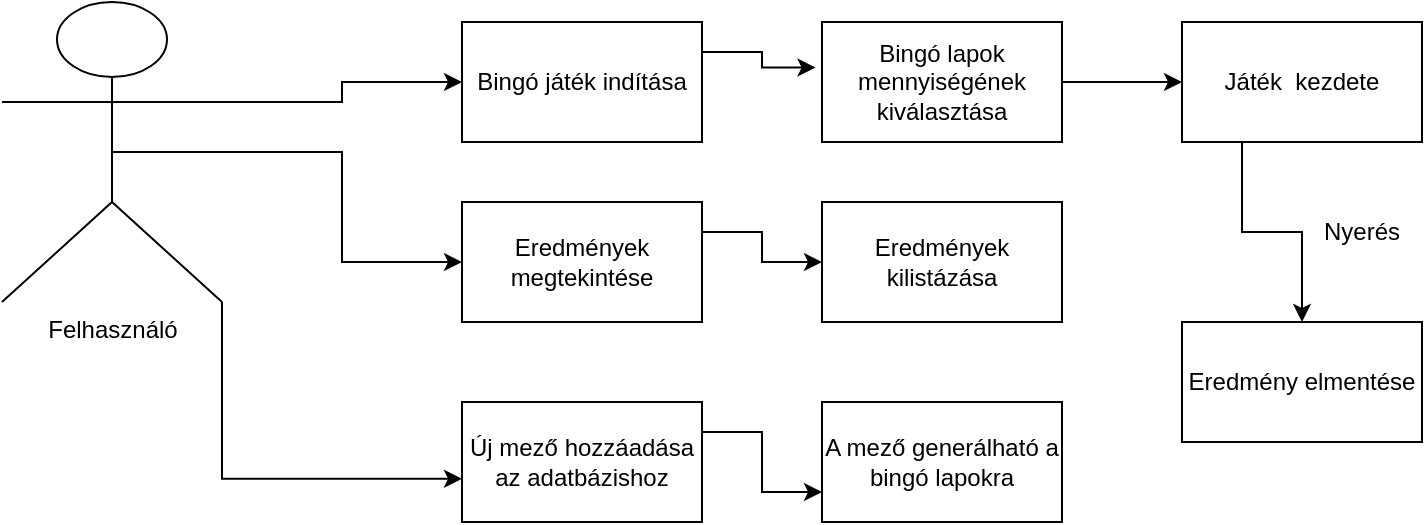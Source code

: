 <mxfile version="21.2.8" type="device">
  <diagram name="1 oldal" id="d2MzIyj5QgMQAOa_S2GP">
    <mxGraphModel dx="1050" dy="621" grid="1" gridSize="10" guides="1" tooltips="1" connect="1" arrows="1" fold="1" page="1" pageScale="1" pageWidth="827" pageHeight="1169" math="0" shadow="0">
      <root>
        <mxCell id="0" />
        <mxCell id="1" parent="0" />
        <mxCell id="7ROK8lLIlof5g8sGapEx-4" style="edgeStyle=orthogonalEdgeStyle;rounded=0;orthogonalLoop=1;jettySize=auto;html=1;exitX=1;exitY=0.333;exitDx=0;exitDy=0;exitPerimeter=0;entryX=0;entryY=0.5;entryDx=0;entryDy=0;" edge="1" parent="1" source="nPTxjnrechanDM66aZGd-1" target="7ROK8lLIlof5g8sGapEx-1">
          <mxGeometry relative="1" as="geometry" />
        </mxCell>
        <mxCell id="7ROK8lLIlof5g8sGapEx-12" style="edgeStyle=orthogonalEdgeStyle;rounded=0;orthogonalLoop=1;jettySize=auto;html=1;exitX=0.5;exitY=0.5;exitDx=0;exitDy=0;exitPerimeter=0;entryX=0;entryY=0.5;entryDx=0;entryDy=0;" edge="1" parent="1" source="nPTxjnrechanDM66aZGd-1" target="7ROK8lLIlof5g8sGapEx-10">
          <mxGeometry relative="1" as="geometry" />
        </mxCell>
        <mxCell id="7ROK8lLIlof5g8sGapEx-15" style="edgeStyle=orthogonalEdgeStyle;rounded=0;orthogonalLoop=1;jettySize=auto;html=1;exitX=1;exitY=1;exitDx=0;exitDy=0;exitPerimeter=0;entryX=0;entryY=0.64;entryDx=0;entryDy=0;entryPerimeter=0;" edge="1" parent="1" source="nPTxjnrechanDM66aZGd-1" target="7ROK8lLIlof5g8sGapEx-14">
          <mxGeometry relative="1" as="geometry" />
        </mxCell>
        <mxCell id="nPTxjnrechanDM66aZGd-1" value="Felhasználó&lt;br&gt;" style="shape=umlActor;verticalLabelPosition=bottom;verticalAlign=top;html=1;outlineConnect=0;" parent="1" vertex="1">
          <mxGeometry x="40" y="120" width="110" height="150" as="geometry" />
        </mxCell>
        <mxCell id="7ROK8lLIlof5g8sGapEx-5" style="edgeStyle=orthogonalEdgeStyle;rounded=0;orthogonalLoop=1;jettySize=auto;html=1;exitX=1;exitY=0.25;exitDx=0;exitDy=0;entryX=-0.027;entryY=0.38;entryDx=0;entryDy=0;entryPerimeter=0;" edge="1" parent="1" source="7ROK8lLIlof5g8sGapEx-1" target="7ROK8lLIlof5g8sGapEx-2">
          <mxGeometry relative="1" as="geometry" />
        </mxCell>
        <mxCell id="7ROK8lLIlof5g8sGapEx-1" value="Bingó játék indítása" style="rounded=0;whiteSpace=wrap;html=1;" vertex="1" parent="1">
          <mxGeometry x="270" y="130" width="120" height="60" as="geometry" />
        </mxCell>
        <mxCell id="7ROK8lLIlof5g8sGapEx-6" style="edgeStyle=orthogonalEdgeStyle;rounded=0;orthogonalLoop=1;jettySize=auto;html=1;exitX=1;exitY=0.5;exitDx=0;exitDy=0;entryX=0;entryY=0.5;entryDx=0;entryDy=0;" edge="1" parent="1" source="7ROK8lLIlof5g8sGapEx-2" target="7ROK8lLIlof5g8sGapEx-3">
          <mxGeometry relative="1" as="geometry" />
        </mxCell>
        <mxCell id="7ROK8lLIlof5g8sGapEx-2" value="Bingó lapok mennyiségének kiválasztása" style="rounded=0;whiteSpace=wrap;html=1;" vertex="1" parent="1">
          <mxGeometry x="450" y="130" width="120" height="60" as="geometry" />
        </mxCell>
        <mxCell id="7ROK8lLIlof5g8sGapEx-8" style="edgeStyle=orthogonalEdgeStyle;rounded=0;orthogonalLoop=1;jettySize=auto;html=1;exitX=0.25;exitY=1;exitDx=0;exitDy=0;" edge="1" parent="1" source="7ROK8lLIlof5g8sGapEx-3" target="7ROK8lLIlof5g8sGapEx-7">
          <mxGeometry relative="1" as="geometry" />
        </mxCell>
        <mxCell id="7ROK8lLIlof5g8sGapEx-3" value="Játék&amp;nbsp; kezdete" style="rounded=0;whiteSpace=wrap;html=1;" vertex="1" parent="1">
          <mxGeometry x="630" y="130" width="120" height="60" as="geometry" />
        </mxCell>
        <mxCell id="7ROK8lLIlof5g8sGapEx-7" value="Eredmény elmentése" style="rounded=0;whiteSpace=wrap;html=1;" vertex="1" parent="1">
          <mxGeometry x="630" y="280" width="120" height="60" as="geometry" />
        </mxCell>
        <mxCell id="7ROK8lLIlof5g8sGapEx-9" value="Nyerés" style="text;html=1;strokeColor=none;fillColor=none;align=center;verticalAlign=middle;whiteSpace=wrap;rounded=0;" vertex="1" parent="1">
          <mxGeometry x="690" y="220" width="60" height="30" as="geometry" />
        </mxCell>
        <mxCell id="7ROK8lLIlof5g8sGapEx-13" style="edgeStyle=orthogonalEdgeStyle;rounded=0;orthogonalLoop=1;jettySize=auto;html=1;exitX=1;exitY=0.25;exitDx=0;exitDy=0;entryX=0;entryY=0.5;entryDx=0;entryDy=0;" edge="1" parent="1" source="7ROK8lLIlof5g8sGapEx-10" target="7ROK8lLIlof5g8sGapEx-11">
          <mxGeometry relative="1" as="geometry" />
        </mxCell>
        <mxCell id="7ROK8lLIlof5g8sGapEx-10" value="Eredmények megtekintése" style="rounded=0;whiteSpace=wrap;html=1;" vertex="1" parent="1">
          <mxGeometry x="270" y="220" width="120" height="60" as="geometry" />
        </mxCell>
        <mxCell id="7ROK8lLIlof5g8sGapEx-11" value="Eredmények kilistázása" style="rounded=0;whiteSpace=wrap;html=1;" vertex="1" parent="1">
          <mxGeometry x="450" y="220" width="120" height="60" as="geometry" />
        </mxCell>
        <mxCell id="7ROK8lLIlof5g8sGapEx-18" style="edgeStyle=orthogonalEdgeStyle;rounded=0;orthogonalLoop=1;jettySize=auto;html=1;exitX=1;exitY=0.25;exitDx=0;exitDy=0;entryX=0;entryY=0.75;entryDx=0;entryDy=0;" edge="1" parent="1" source="7ROK8lLIlof5g8sGapEx-14" target="7ROK8lLIlof5g8sGapEx-16">
          <mxGeometry relative="1" as="geometry" />
        </mxCell>
        <mxCell id="7ROK8lLIlof5g8sGapEx-14" value="Új mező hozzáadása az adatbázishoz" style="rounded=0;whiteSpace=wrap;html=1;" vertex="1" parent="1">
          <mxGeometry x="270" y="320" width="120" height="60" as="geometry" />
        </mxCell>
        <mxCell id="7ROK8lLIlof5g8sGapEx-16" value="A mező generálható a bingó lapokra" style="rounded=0;whiteSpace=wrap;html=1;" vertex="1" parent="1">
          <mxGeometry x="450" y="320" width="120" height="60" as="geometry" />
        </mxCell>
      </root>
    </mxGraphModel>
  </diagram>
</mxfile>
